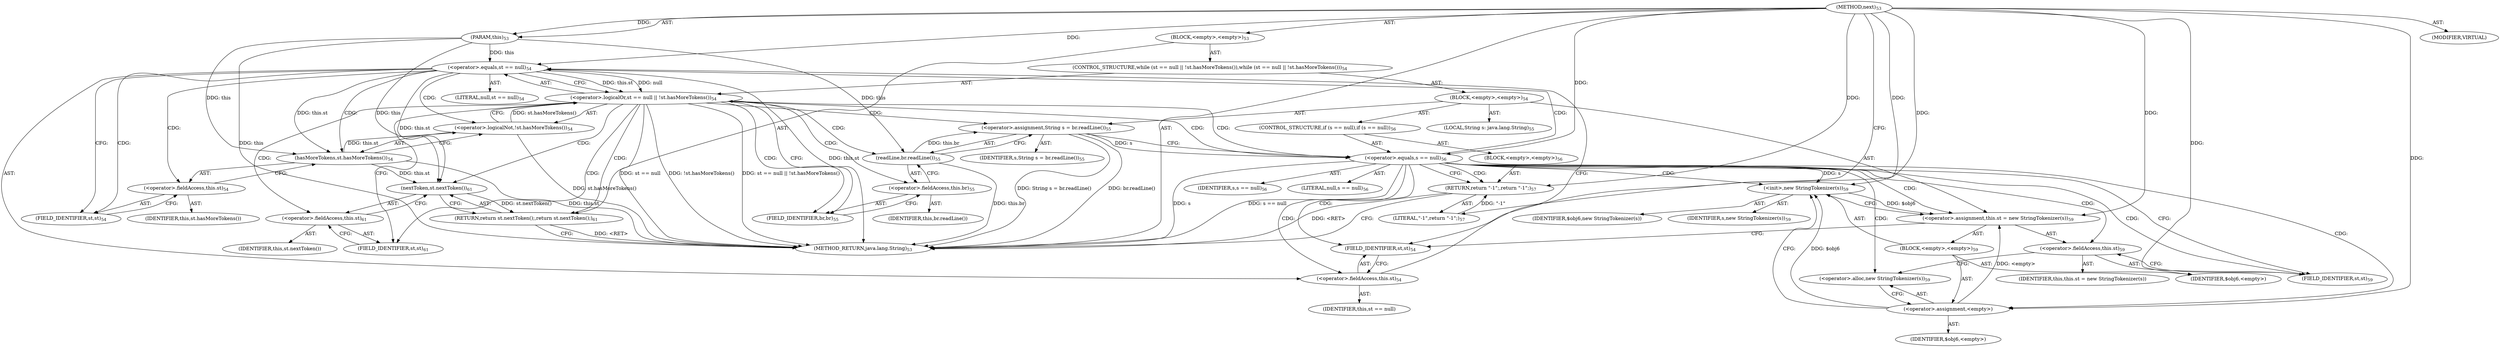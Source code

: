 digraph "next" {  
"288" [label = <(METHOD,next)<SUB>53</SUB>> ]
"289" [label = <(PARAM,this)<SUB>53</SUB>> ]
"290" [label = <(BLOCK,&lt;empty&gt;,&lt;empty&gt;)<SUB>53</SUB>> ]
"291" [label = <(CONTROL_STRUCTURE,while (st == null || !st.hasMoreTokens()),while (st == null || !st.hasMoreTokens()))<SUB>54</SUB>> ]
"292" [label = <(&lt;operator&gt;.logicalOr,st == null || !st.hasMoreTokens())<SUB>54</SUB>> ]
"293" [label = <(&lt;operator&gt;.equals,st == null)<SUB>54</SUB>> ]
"294" [label = <(&lt;operator&gt;.fieldAccess,this.st)<SUB>54</SUB>> ]
"295" [label = <(IDENTIFIER,this,st == null)> ]
"296" [label = <(FIELD_IDENTIFIER,st,st)<SUB>54</SUB>> ]
"297" [label = <(LITERAL,null,st == null)<SUB>54</SUB>> ]
"298" [label = <(&lt;operator&gt;.logicalNot,!st.hasMoreTokens())<SUB>54</SUB>> ]
"299" [label = <(hasMoreTokens,st.hasMoreTokens())<SUB>54</SUB>> ]
"300" [label = <(&lt;operator&gt;.fieldAccess,this.st)<SUB>54</SUB>> ]
"301" [label = <(IDENTIFIER,this,st.hasMoreTokens())> ]
"302" [label = <(FIELD_IDENTIFIER,st,st)<SUB>54</SUB>> ]
"303" [label = <(BLOCK,&lt;empty&gt;,&lt;empty&gt;)<SUB>54</SUB>> ]
"304" [label = <(LOCAL,String s: java.lang.String)<SUB>55</SUB>> ]
"305" [label = <(&lt;operator&gt;.assignment,String s = br.readLine())<SUB>55</SUB>> ]
"306" [label = <(IDENTIFIER,s,String s = br.readLine())<SUB>55</SUB>> ]
"307" [label = <(readLine,br.readLine())<SUB>55</SUB>> ]
"308" [label = <(&lt;operator&gt;.fieldAccess,this.br)<SUB>55</SUB>> ]
"309" [label = <(IDENTIFIER,this,br.readLine())> ]
"310" [label = <(FIELD_IDENTIFIER,br,br)<SUB>55</SUB>> ]
"311" [label = <(CONTROL_STRUCTURE,if (s == null),if (s == null))<SUB>56</SUB>> ]
"312" [label = <(&lt;operator&gt;.equals,s == null)<SUB>56</SUB>> ]
"313" [label = <(IDENTIFIER,s,s == null)<SUB>56</SUB>> ]
"314" [label = <(LITERAL,null,s == null)<SUB>56</SUB>> ]
"315" [label = <(BLOCK,&lt;empty&gt;,&lt;empty&gt;)<SUB>56</SUB>> ]
"316" [label = <(RETURN,return &quot;-1&quot;;,return &quot;-1&quot;;)<SUB>57</SUB>> ]
"317" [label = <(LITERAL,&quot;-1&quot;,return &quot;-1&quot;;)<SUB>57</SUB>> ]
"318" [label = <(&lt;operator&gt;.assignment,this.st = new StringTokenizer(s))<SUB>59</SUB>> ]
"319" [label = <(&lt;operator&gt;.fieldAccess,this.st)<SUB>59</SUB>> ]
"320" [label = <(IDENTIFIER,this,this.st = new StringTokenizer(s))> ]
"321" [label = <(FIELD_IDENTIFIER,st,st)<SUB>59</SUB>> ]
"322" [label = <(BLOCK,&lt;empty&gt;,&lt;empty&gt;)<SUB>59</SUB>> ]
"323" [label = <(&lt;operator&gt;.assignment,&lt;empty&gt;)> ]
"324" [label = <(IDENTIFIER,$obj6,&lt;empty&gt;)> ]
"325" [label = <(&lt;operator&gt;.alloc,new StringTokenizer(s))<SUB>59</SUB>> ]
"326" [label = <(&lt;init&gt;,new StringTokenizer(s))<SUB>59</SUB>> ]
"327" [label = <(IDENTIFIER,$obj6,new StringTokenizer(s))> ]
"328" [label = <(IDENTIFIER,s,new StringTokenizer(s))<SUB>59</SUB>> ]
"329" [label = <(IDENTIFIER,$obj6,&lt;empty&gt;)> ]
"330" [label = <(RETURN,return st.nextToken();,return st.nextToken();)<SUB>61</SUB>> ]
"331" [label = <(nextToken,st.nextToken())<SUB>61</SUB>> ]
"332" [label = <(&lt;operator&gt;.fieldAccess,this.st)<SUB>61</SUB>> ]
"333" [label = <(IDENTIFIER,this,st.nextToken())> ]
"334" [label = <(FIELD_IDENTIFIER,st,st)<SUB>61</SUB>> ]
"335" [label = <(MODIFIER,VIRTUAL)> ]
"336" [label = <(METHOD_RETURN,java.lang.String)<SUB>53</SUB>> ]
  "288" -> "289"  [ label = "AST: "] 
  "288" -> "290"  [ label = "AST: "] 
  "288" -> "335"  [ label = "AST: "] 
  "288" -> "336"  [ label = "AST: "] 
  "290" -> "291"  [ label = "AST: "] 
  "290" -> "330"  [ label = "AST: "] 
  "291" -> "292"  [ label = "AST: "] 
  "291" -> "303"  [ label = "AST: "] 
  "292" -> "293"  [ label = "AST: "] 
  "292" -> "298"  [ label = "AST: "] 
  "293" -> "294"  [ label = "AST: "] 
  "293" -> "297"  [ label = "AST: "] 
  "294" -> "295"  [ label = "AST: "] 
  "294" -> "296"  [ label = "AST: "] 
  "298" -> "299"  [ label = "AST: "] 
  "299" -> "300"  [ label = "AST: "] 
  "300" -> "301"  [ label = "AST: "] 
  "300" -> "302"  [ label = "AST: "] 
  "303" -> "304"  [ label = "AST: "] 
  "303" -> "305"  [ label = "AST: "] 
  "303" -> "311"  [ label = "AST: "] 
  "303" -> "318"  [ label = "AST: "] 
  "305" -> "306"  [ label = "AST: "] 
  "305" -> "307"  [ label = "AST: "] 
  "307" -> "308"  [ label = "AST: "] 
  "308" -> "309"  [ label = "AST: "] 
  "308" -> "310"  [ label = "AST: "] 
  "311" -> "312"  [ label = "AST: "] 
  "311" -> "315"  [ label = "AST: "] 
  "312" -> "313"  [ label = "AST: "] 
  "312" -> "314"  [ label = "AST: "] 
  "315" -> "316"  [ label = "AST: "] 
  "316" -> "317"  [ label = "AST: "] 
  "318" -> "319"  [ label = "AST: "] 
  "318" -> "322"  [ label = "AST: "] 
  "319" -> "320"  [ label = "AST: "] 
  "319" -> "321"  [ label = "AST: "] 
  "322" -> "323"  [ label = "AST: "] 
  "322" -> "326"  [ label = "AST: "] 
  "322" -> "329"  [ label = "AST: "] 
  "323" -> "324"  [ label = "AST: "] 
  "323" -> "325"  [ label = "AST: "] 
  "326" -> "327"  [ label = "AST: "] 
  "326" -> "328"  [ label = "AST: "] 
  "330" -> "331"  [ label = "AST: "] 
  "331" -> "332"  [ label = "AST: "] 
  "332" -> "333"  [ label = "AST: "] 
  "332" -> "334"  [ label = "AST: "] 
  "330" -> "336"  [ label = "CFG: "] 
  "292" -> "310"  [ label = "CFG: "] 
  "292" -> "334"  [ label = "CFG: "] 
  "331" -> "330"  [ label = "CFG: "] 
  "293" -> "292"  [ label = "CFG: "] 
  "293" -> "302"  [ label = "CFG: "] 
  "298" -> "292"  [ label = "CFG: "] 
  "305" -> "312"  [ label = "CFG: "] 
  "318" -> "296"  [ label = "CFG: "] 
  "332" -> "331"  [ label = "CFG: "] 
  "294" -> "293"  [ label = "CFG: "] 
  "299" -> "298"  [ label = "CFG: "] 
  "307" -> "305"  [ label = "CFG: "] 
  "312" -> "316"  [ label = "CFG: "] 
  "312" -> "321"  [ label = "CFG: "] 
  "319" -> "325"  [ label = "CFG: "] 
  "334" -> "332"  [ label = "CFG: "] 
  "296" -> "294"  [ label = "CFG: "] 
  "300" -> "299"  [ label = "CFG: "] 
  "308" -> "307"  [ label = "CFG: "] 
  "316" -> "336"  [ label = "CFG: "] 
  "321" -> "319"  [ label = "CFG: "] 
  "323" -> "326"  [ label = "CFG: "] 
  "326" -> "318"  [ label = "CFG: "] 
  "302" -> "300"  [ label = "CFG: "] 
  "310" -> "308"  [ label = "CFG: "] 
  "325" -> "323"  [ label = "CFG: "] 
  "288" -> "296"  [ label = "CFG: "] 
  "330" -> "336"  [ label = "DDG: &lt;RET&gt;"] 
  "316" -> "336"  [ label = "DDG: &lt;RET&gt;"] 
  "289" -> "336"  [ label = "DDG: this"] 
  "293" -> "336"  [ label = "DDG: this.st"] 
  "292" -> "336"  [ label = "DDG: st == null"] 
  "299" -> "336"  [ label = "DDG: this.st"] 
  "298" -> "336"  [ label = "DDG: st.hasMoreTokens()"] 
  "292" -> "336"  [ label = "DDG: !st.hasMoreTokens()"] 
  "292" -> "336"  [ label = "DDG: st == null || !st.hasMoreTokens()"] 
  "307" -> "336"  [ label = "DDG: this.br"] 
  "305" -> "336"  [ label = "DDG: br.readLine()"] 
  "305" -> "336"  [ label = "DDG: String s = br.readLine()"] 
  "312" -> "336"  [ label = "DDG: s"] 
  "312" -> "336"  [ label = "DDG: s == null"] 
  "288" -> "289"  [ label = "DDG: "] 
  "331" -> "330"  [ label = "DDG: st.nextToken()"] 
  "293" -> "292"  [ label = "DDG: this.st"] 
  "293" -> "292"  [ label = "DDG: null"] 
  "298" -> "292"  [ label = "DDG: st.hasMoreTokens()"] 
  "307" -> "305"  [ label = "DDG: this.br"] 
  "323" -> "318"  [ label = "DDG: &lt;empty&gt;"] 
  "326" -> "318"  [ label = "DDG: $obj6"] 
  "288" -> "318"  [ label = "DDG: "] 
  "289" -> "331"  [ label = "DDG: this"] 
  "293" -> "331"  [ label = "DDG: this.st"] 
  "299" -> "331"  [ label = "DDG: this.st"] 
  "289" -> "293"  [ label = "DDG: this"] 
  "288" -> "293"  [ label = "DDG: "] 
  "299" -> "298"  [ label = "DDG: this.st"] 
  "289" -> "299"  [ label = "DDG: this"] 
  "293" -> "299"  [ label = "DDG: this.st"] 
  "289" -> "307"  [ label = "DDG: this"] 
  "305" -> "312"  [ label = "DDG: s"] 
  "288" -> "312"  [ label = "DDG: "] 
  "317" -> "316"  [ label = "DDG: &quot;-1&quot;"] 
  "288" -> "316"  [ label = "DDG: "] 
  "288" -> "323"  [ label = "DDG: "] 
  "288" -> "329"  [ label = "DDG: "] 
  "288" -> "317"  [ label = "DDG: "] 
  "323" -> "326"  [ label = "DDG: $obj6"] 
  "288" -> "326"  [ label = "DDG: "] 
  "312" -> "326"  [ label = "DDG: s"] 
  "292" -> "310"  [ label = "CDG: "] 
  "292" -> "334"  [ label = "CDG: "] 
  "292" -> "308"  [ label = "CDG: "] 
  "292" -> "305"  [ label = "CDG: "] 
  "292" -> "307"  [ label = "CDG: "] 
  "292" -> "330"  [ label = "CDG: "] 
  "292" -> "332"  [ label = "CDG: "] 
  "292" -> "312"  [ label = "CDG: "] 
  "292" -> "331"  [ label = "CDG: "] 
  "293" -> "298"  [ label = "CDG: "] 
  "293" -> "300"  [ label = "CDG: "] 
  "293" -> "302"  [ label = "CDG: "] 
  "293" -> "299"  [ label = "CDG: "] 
  "312" -> "319"  [ label = "CDG: "] 
  "312" -> "293"  [ label = "CDG: "] 
  "312" -> "325"  [ label = "CDG: "] 
  "312" -> "318"  [ label = "CDG: "] 
  "312" -> "323"  [ label = "CDG: "] 
  "312" -> "292"  [ label = "CDG: "] 
  "312" -> "326"  [ label = "CDG: "] 
  "312" -> "296"  [ label = "CDG: "] 
  "312" -> "294"  [ label = "CDG: "] 
  "312" -> "316"  [ label = "CDG: "] 
  "312" -> "321"  [ label = "CDG: "] 
}
